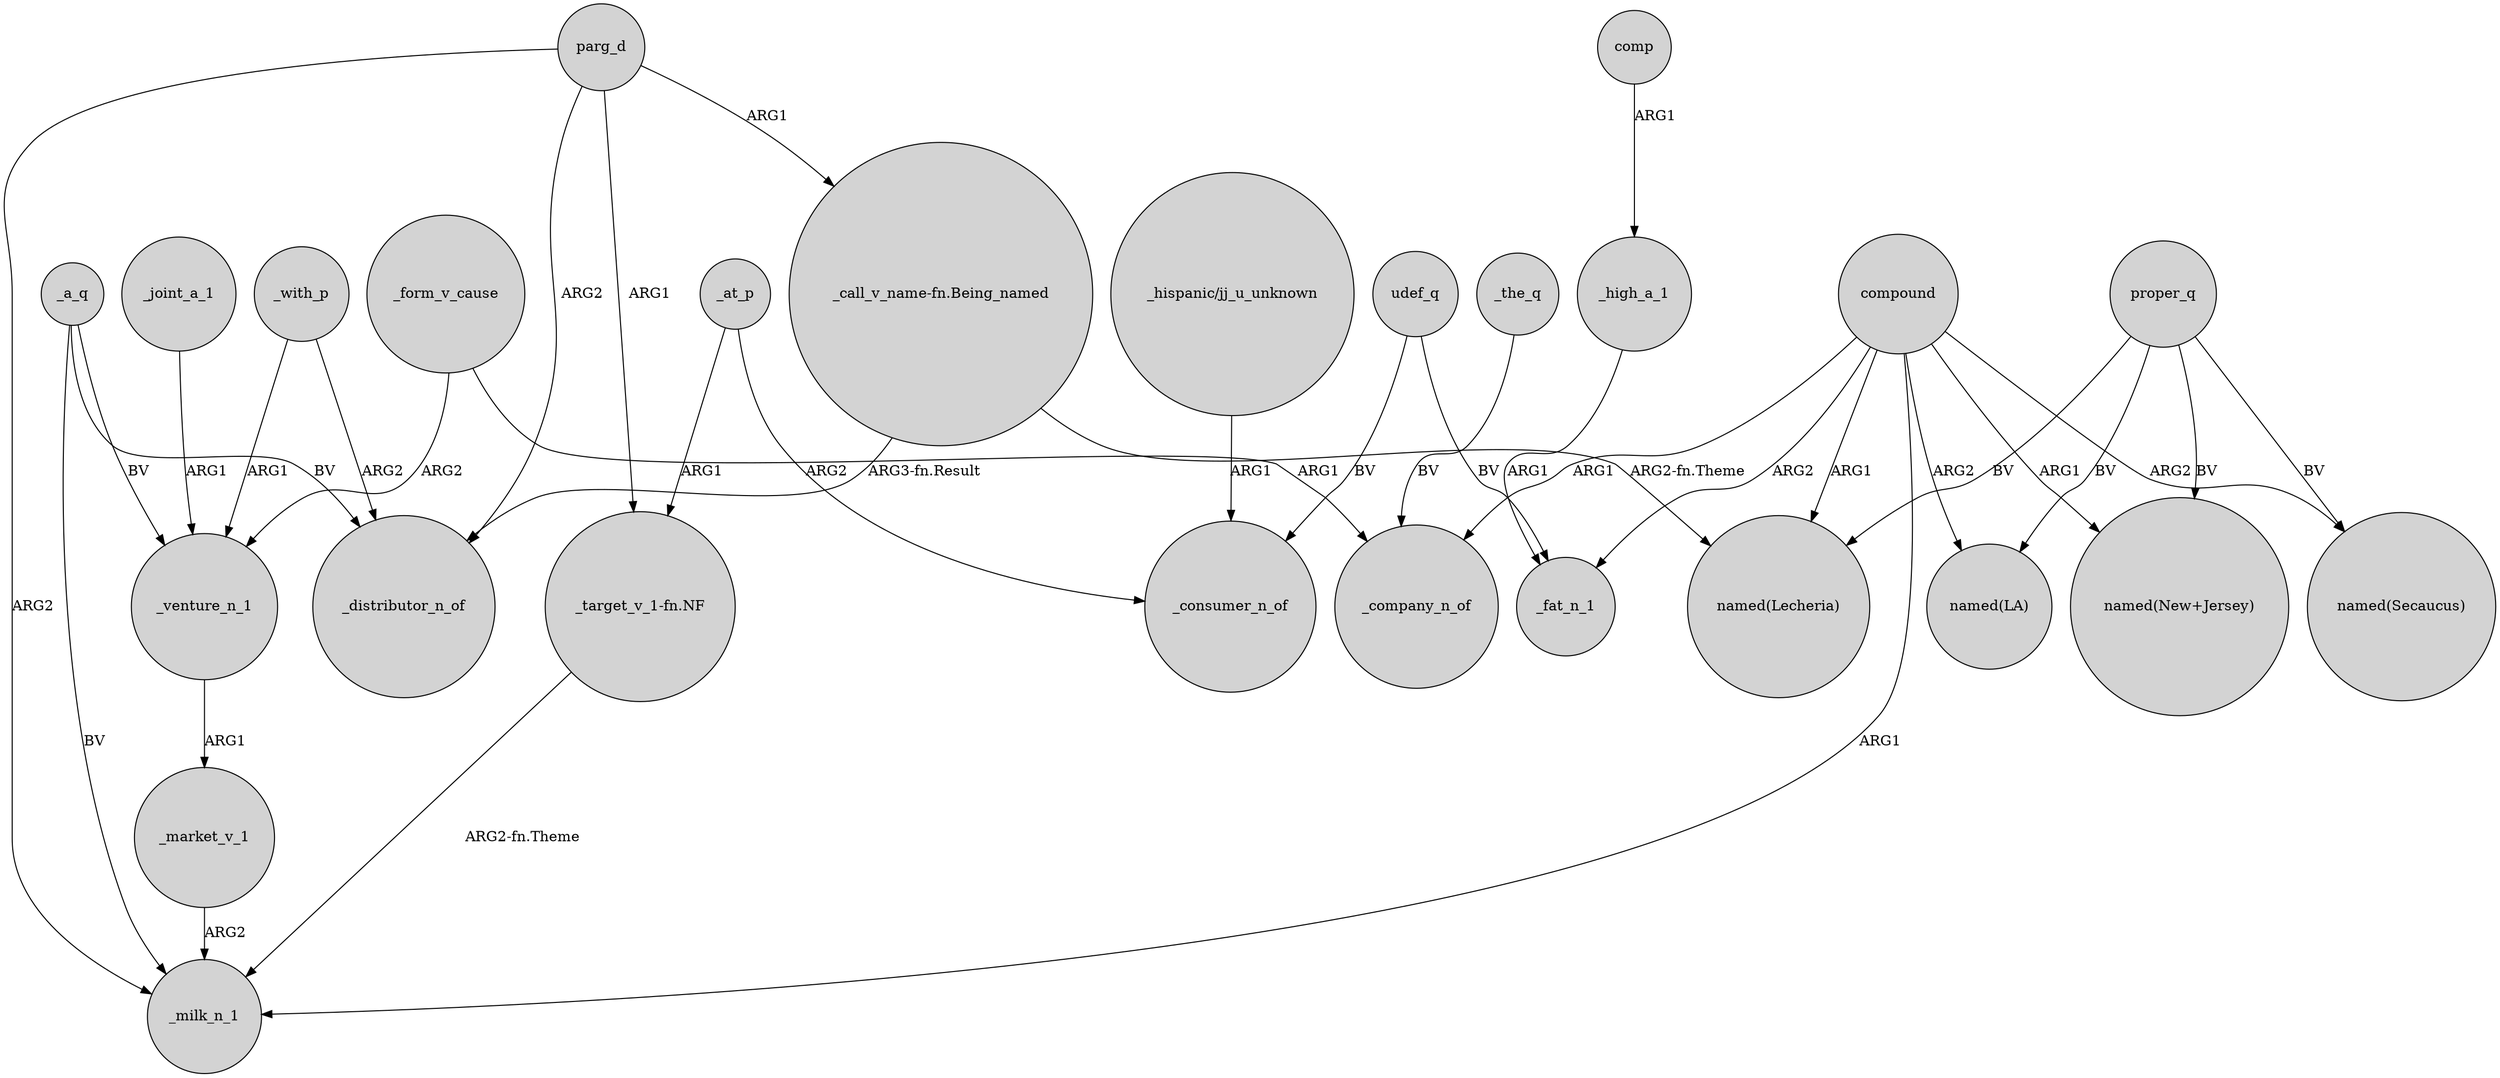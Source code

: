 digraph {
	node [shape=circle style=filled]
	_joint_a_1 -> _venture_n_1 [label=ARG1]
	"_call_v_name-fn.Being_named" -> "named(Lecheria)" [label="ARG2-fn.Theme"]
	proper_q -> "named(LA)" [label=BV]
	compound -> "named(LA)" [label=ARG2]
	proper_q -> "named(Secaucus)" [label=BV]
	proper_q -> "named(New+Jersey)" [label=BV]
	_at_p -> "_target_v_1-fn.NF" [label=ARG1]
	parg_d -> "_call_v_name-fn.Being_named" [label=ARG1]
	comp -> _high_a_1 [label=ARG1]
	_the_q -> _company_n_of [label=BV]
	_a_q -> _milk_n_1 [label=BV]
	compound -> _fat_n_1 [label=ARG2]
	_high_a_1 -> _fat_n_1 [label=ARG1]
	compound -> _company_n_of [label=ARG1]
	_venture_n_1 -> _market_v_1 [label=ARG1]
	"_target_v_1-fn.NF" -> _milk_n_1 [label="ARG2-fn.Theme"]
	compound -> "named(Secaucus)" [label=ARG2]
	_market_v_1 -> _milk_n_1 [label=ARG2]
	compound -> _milk_n_1 [label=ARG1]
	compound -> "named(Lecheria)" [label=ARG1]
	parg_d -> _milk_n_1 [label=ARG2]
	_with_p -> _distributor_n_of [label=ARG2]
	_at_p -> _consumer_n_of [label=ARG2]
	_with_p -> _venture_n_1 [label=ARG1]
	udef_q -> _consumer_n_of [label=BV]
	"_hispanic/jj_u_unknown" -> _consumer_n_of [label=ARG1]
	compound -> "named(New+Jersey)" [label=ARG1]
	parg_d -> _distributor_n_of [label=ARG2]
	proper_q -> "named(Lecheria)" [label=BV]
	_form_v_cause -> _venture_n_1 [label=ARG2]
	_a_q -> _distributor_n_of [label=BV]
	parg_d -> "_target_v_1-fn.NF" [label=ARG1]
	_form_v_cause -> _company_n_of [label=ARG1]
	_a_q -> _venture_n_1 [label=BV]
	udef_q -> _fat_n_1 [label=BV]
	"_call_v_name-fn.Being_named" -> _distributor_n_of [label="ARG3-fn.Result"]
}

